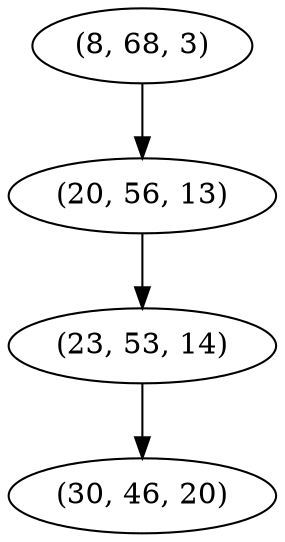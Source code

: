 digraph tree {
    "(8, 68, 3)";
    "(20, 56, 13)";
    "(23, 53, 14)";
    "(30, 46, 20)";
    "(8, 68, 3)" -> "(20, 56, 13)";
    "(20, 56, 13)" -> "(23, 53, 14)";
    "(23, 53, 14)" -> "(30, 46, 20)";
}
